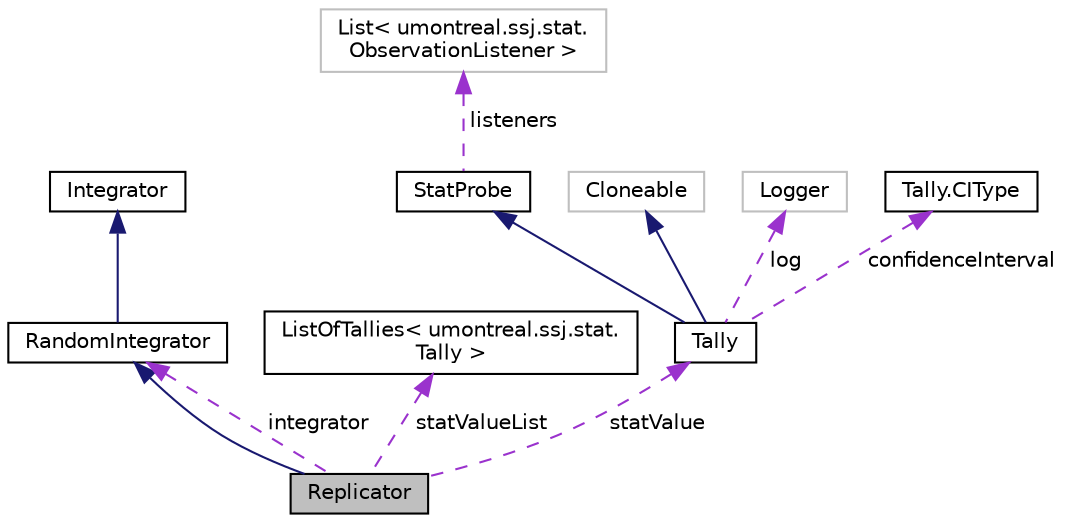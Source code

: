 digraph "Replicator"
{
 // INTERACTIVE_SVG=YES
  bgcolor="transparent";
  edge [fontname="Helvetica",fontsize="10",labelfontname="Helvetica",labelfontsize="10"];
  node [fontname="Helvetica",fontsize="10",shape=record];
  Node3 [label="Replicator",height=0.2,width=0.4,color="black", fillcolor="grey75", style="filled", fontcolor="black"];
  Node4 -> Node3 [dir="back",color="midnightblue",fontsize="10",style="solid",fontname="Helvetica"];
  Node4 [label="RandomIntegrator",height=0.2,width=0.4,color="black",URL="$d6/dc9/interfaceumontreal_1_1ssj_1_1mcqmctools_1_1anova_1_1RandomIntegrator.html"];
  Node5 -> Node4 [dir="back",color="midnightblue",fontsize="10",style="solid",fontname="Helvetica"];
  Node5 [label="Integrator",height=0.2,width=0.4,color="black",URL="$d9/d36/interfaceumontreal_1_1ssj_1_1mcqmctools_1_1anova_1_1Integrator.html"];
  Node6 -> Node3 [dir="back",color="darkorchid3",fontsize="10",style="dashed",label=" statValueList" ,fontname="Helvetica"];
  Node6 [label="ListOfTallies\< umontreal.ssj.stat.\lTally \>",height=0.2,width=0.4,color="black",URL="$db/d52/classumontreal_1_1ssj_1_1stat_1_1list_1_1ListOfTallies.html"];
  Node4 -> Node3 [dir="back",color="darkorchid3",fontsize="10",style="dashed",label=" integrator" ,fontname="Helvetica"];
  Node7 -> Node3 [dir="back",color="darkorchid3",fontsize="10",style="dashed",label=" statValue" ,fontname="Helvetica"];
  Node7 [label="Tally",height=0.2,width=0.4,color="black",URL="$d8/d54/classumontreal_1_1ssj_1_1stat_1_1Tally.html",tooltip="A subclass of StatProbe. "];
  Node8 -> Node7 [dir="back",color="midnightblue",fontsize="10",style="solid",fontname="Helvetica"];
  Node8 [label="StatProbe",height=0.2,width=0.4,color="black",URL="$d5/d8e/classumontreal_1_1ssj_1_1stat_1_1StatProbe.html",tooltip="The objects of this class are statistical probes or collectors, which are elementary devices for coll..."];
  Node9 -> Node8 [dir="back",color="darkorchid3",fontsize="10",style="dashed",label=" listeners" ,fontname="Helvetica"];
  Node9 [label="List\< umontreal.ssj.stat.\lObservationListener \>",height=0.2,width=0.4,color="grey75"];
  Node10 -> Node7 [dir="back",color="midnightblue",fontsize="10",style="solid",fontname="Helvetica"];
  Node10 [label="Cloneable",height=0.2,width=0.4,color="grey75"];
  Node11 -> Node7 [dir="back",color="darkorchid3",fontsize="10",style="dashed",label=" log" ,fontname="Helvetica"];
  Node11 [label="Logger",height=0.2,width=0.4,color="grey75"];
  Node12 -> Node7 [dir="back",color="darkorchid3",fontsize="10",style="dashed",label=" confidenceInterval" ,fontname="Helvetica"];
  Node12 [label="Tally.CIType",height=0.2,width=0.4,color="black",URL="$d9/df5/enumumontreal_1_1ssj_1_1stat_1_1Tally_1_1CIType.html"];
}
